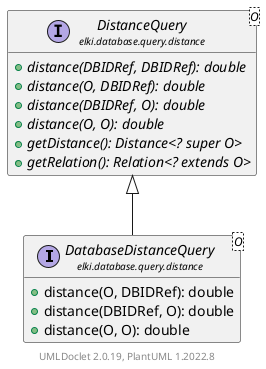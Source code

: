 @startuml
    remove .*\.(Instance|Par|Parameterizer|Factory)$
    set namespaceSeparator none
    hide empty fields
    hide empty methods

    interface "<size:14>DatabaseDistanceQuery\n<size:10>elki.database.query.distance" as elki.database.query.distance.DatabaseDistanceQuery<O> [[DatabaseDistanceQuery.html]] {
        +distance(O, DBIDRef): double
        +distance(DBIDRef, O): double
        +distance(O, O): double
    }

    interface "<size:14>DistanceQuery\n<size:10>elki.database.query.distance" as elki.database.query.distance.DistanceQuery<O> [[DistanceQuery.html]] {
        {abstract} +distance(DBIDRef, DBIDRef): double
        {abstract} +distance(O, DBIDRef): double
        {abstract} +distance(DBIDRef, O): double
        {abstract} +distance(O, O): double
        {abstract} +getDistance(): Distance<? super O>
        {abstract} +getRelation(): Relation<? extends O>
    }

    elki.database.query.distance.DistanceQuery <|-- elki.database.query.distance.DatabaseDistanceQuery

    center footer UMLDoclet 2.0.19, PlantUML 1.2022.8
@enduml
